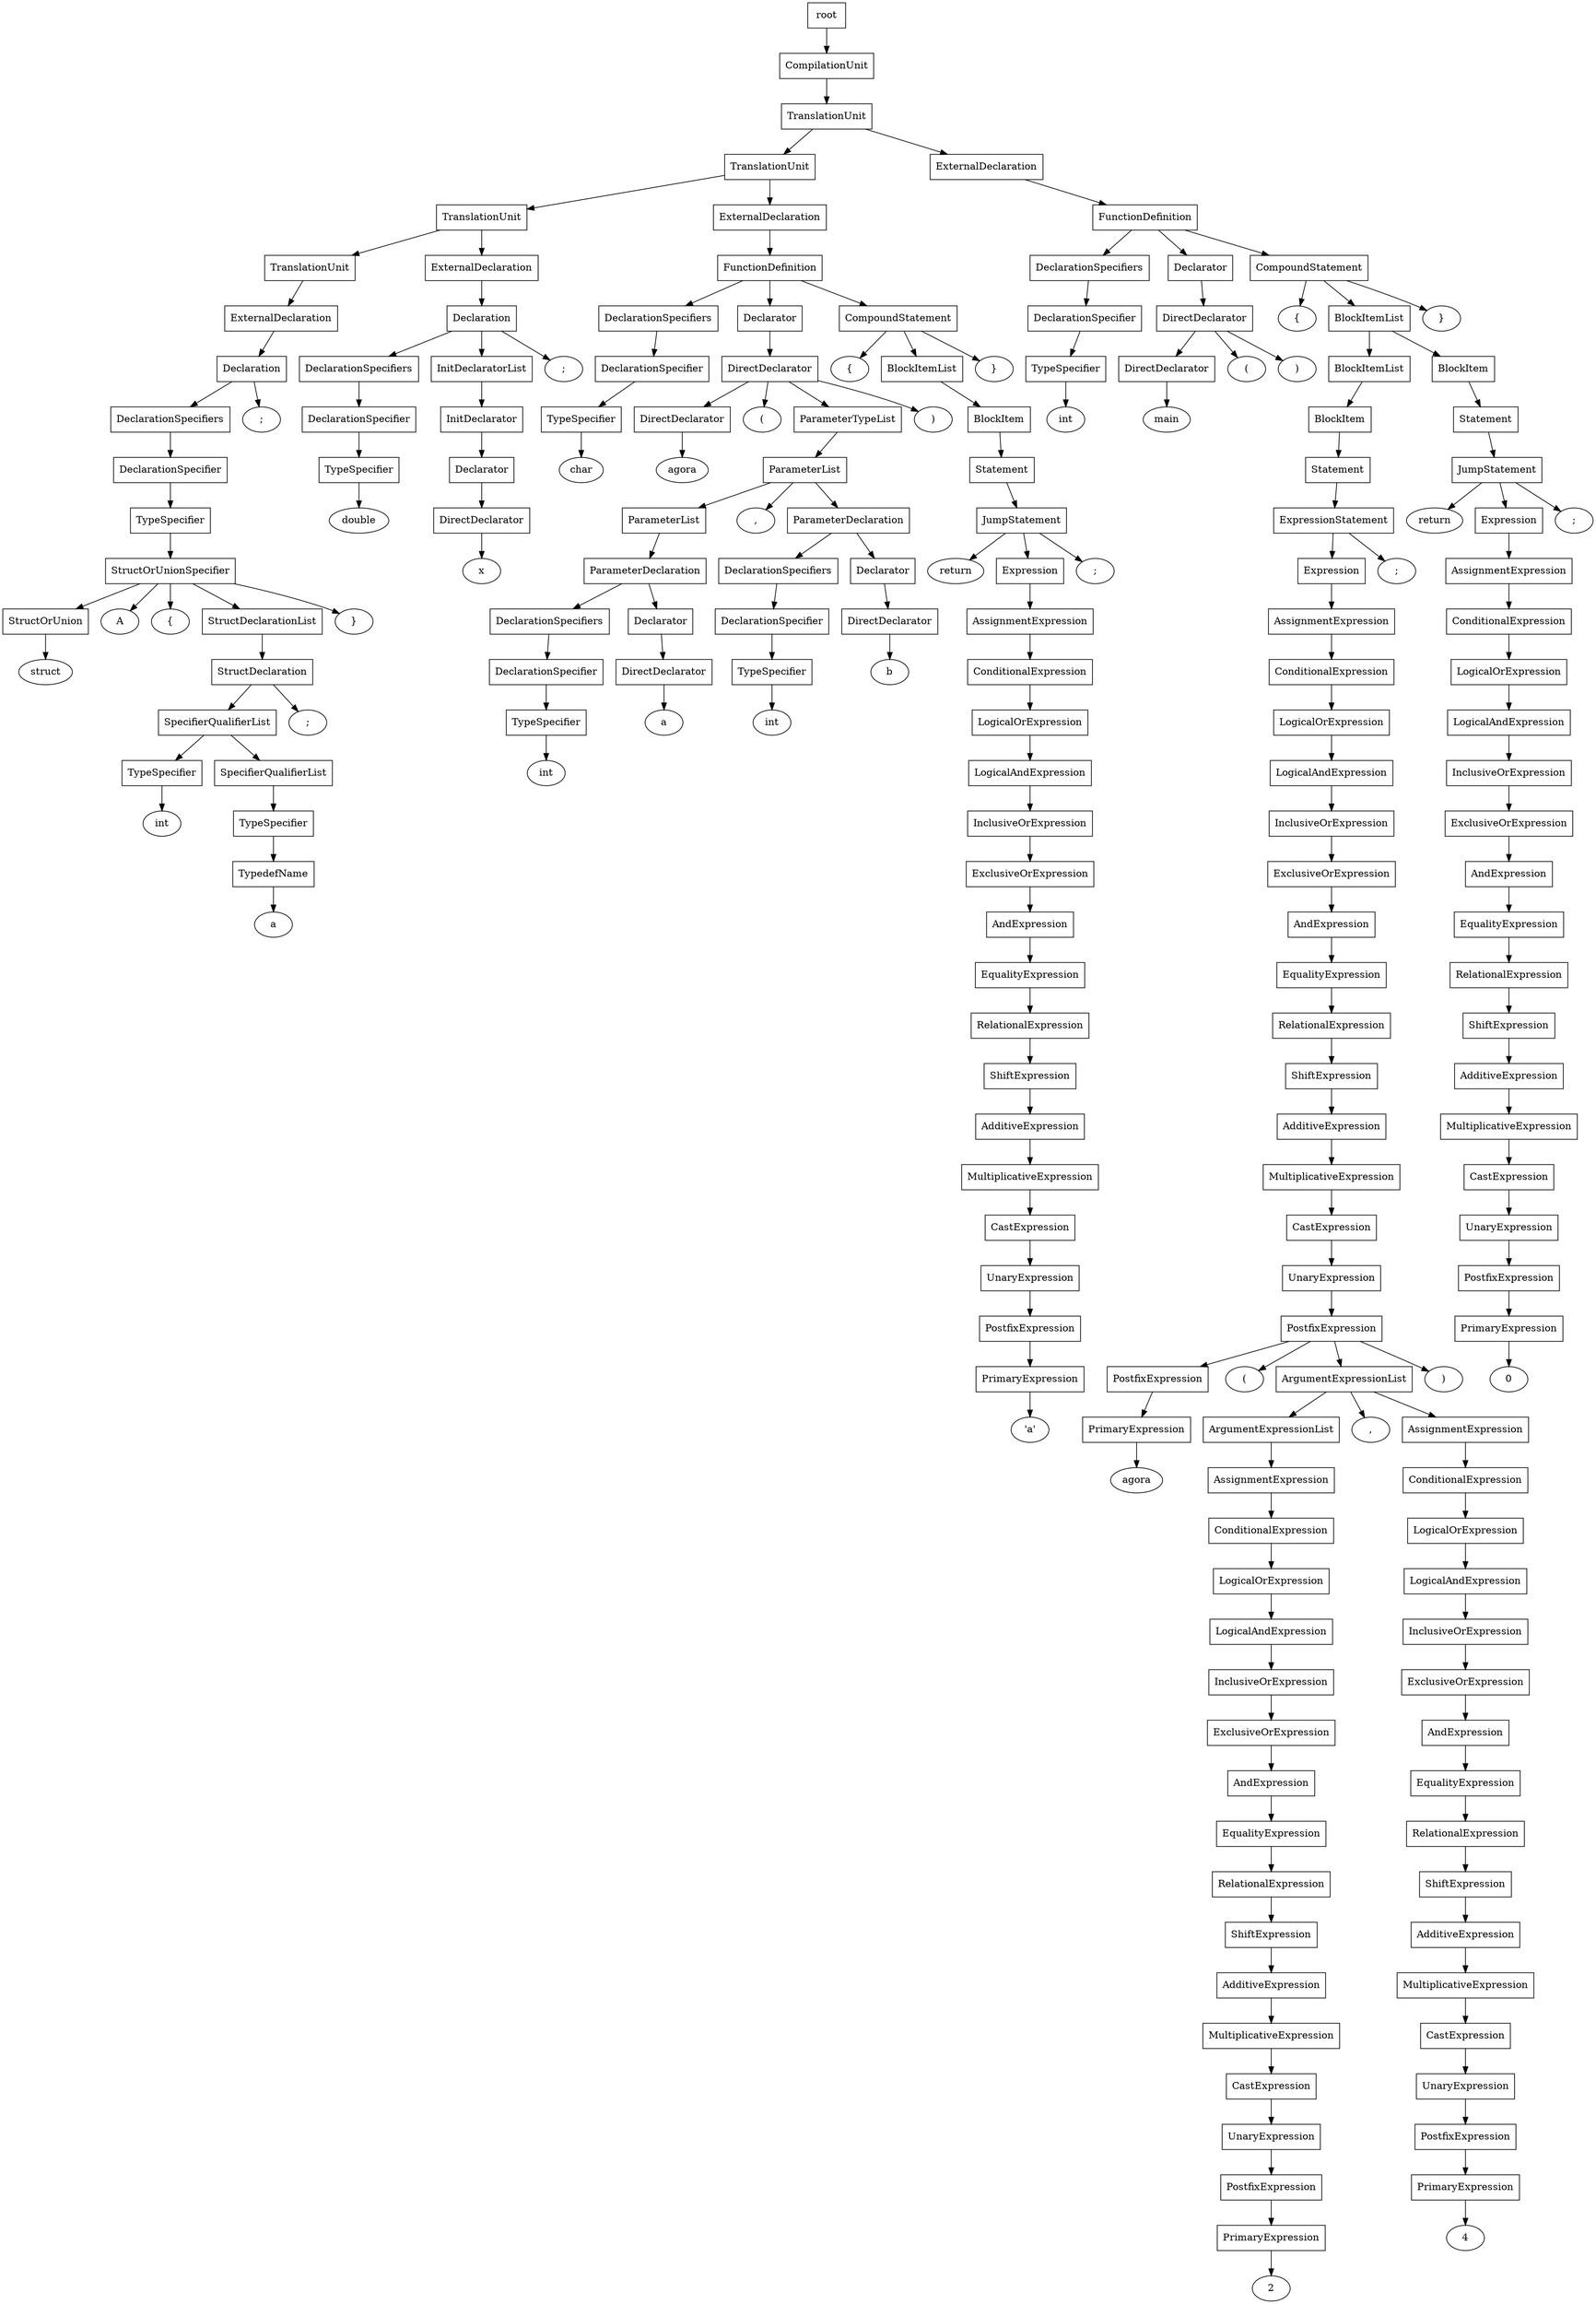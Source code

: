 digraph G {
	splines="TRUE";
	n_0 [label="root", shape="rectangle"]
	n_0 -> n_1
	n_1 [label="CompilationUnit", shape="rectangle"]
	n_1 -> n_2
	n_2 [label="TranslationUnit", shape="rectangle"]
	n_2 -> n_3
	n_3 [label="TranslationUnit", shape="rectangle"]
	n_3 -> n_5
	n_5 [label="TranslationUnit", shape="rectangle"]
	n_5 -> n_8
	n_8 [label="TranslationUnit", shape="rectangle"]
	n_8 -> n_14
	n_14 [label="ExternalDeclaration", shape="rectangle"]
	n_14 -> n_24
	n_24 [label="Declaration", shape="rectangle"]
	n_24 -> n_39
	n_39 [label="DeclarationSpecifiers", shape="rectangle"]
	n_39 -> n_53
	n_53 [label="DeclarationSpecifier", shape="rectangle"]
	n_53 -> n_62
	n_62 [label="TypeSpecifier", shape="rectangle"]
	n_62 -> n_73
	n_73 [label="StructOrUnionSpecifier", shape="rectangle"]
	n_73 -> n_84
	n_84 [label="StructOrUnion", shape="rectangle"]
	n_84 -> n_96
	n_96 [label="struct", shape="ellipse"]
	n_73 -> n_85
	n_85 [label="A", shape="ellipse"]
	n_73 -> n_86
	n_86 [label="{", shape="ellipse"]
	n_73 -> n_87
	n_87 [label="StructDeclarationList", shape="rectangle"]
	n_87 -> n_97
	n_97 [label="StructDeclaration", shape="rectangle"]
	n_97 -> n_105
	n_105 [label="SpecifierQualifierList", shape="rectangle"]
	n_105 -> n_113
	n_113 [label="TypeSpecifier", shape="rectangle"]
	n_113 -> n_119
	n_119 [label="int", shape="ellipse"]
	n_105 -> n_114
	n_114 [label="SpecifierQualifierList", shape="rectangle"]
	n_114 -> n_120
	n_120 [label="TypeSpecifier", shape="rectangle"]
	n_120 -> n_124
	n_124 [label="TypedefName", shape="rectangle"]
	n_124 -> n_128
	n_128 [label="a", shape="ellipse"]
	n_97 -> n_106
	n_106 [label=";", shape="ellipse"]
	n_73 -> n_88
	n_88 [label="}", shape="ellipse"]
	n_24 -> n_40
	n_40 [label=";", shape="ellipse"]
	n_5 -> n_9
	n_9 [label="ExternalDeclaration", shape="rectangle"]
	n_9 -> n_15
	n_15 [label="Declaration", shape="rectangle"]
	n_15 -> n_25
	n_25 [label="DeclarationSpecifiers", shape="rectangle"]
	n_25 -> n_41
	n_41 [label="DeclarationSpecifier", shape="rectangle"]
	n_41 -> n_54
	n_54 [label="TypeSpecifier", shape="rectangle"]
	n_54 -> n_63
	n_63 [label="double", shape="ellipse"]
	n_15 -> n_26
	n_26 [label="InitDeclaratorList", shape="rectangle"]
	n_26 -> n_42
	n_42 [label="InitDeclarator", shape="rectangle"]
	n_42 -> n_55
	n_55 [label="Declarator", shape="rectangle"]
	n_55 -> n_64
	n_64 [label="DirectDeclarator", shape="rectangle"]
	n_64 -> n_74
	n_74 [label="x", shape="ellipse"]
	n_15 -> n_27
	n_27 [label=";", shape="ellipse"]
	n_3 -> n_6
	n_6 [label="ExternalDeclaration", shape="rectangle"]
	n_6 -> n_10
	n_10 [label="FunctionDefinition", shape="rectangle"]
	n_10 -> n_16
	n_16 [label="DeclarationSpecifiers", shape="rectangle"]
	n_16 -> n_28
	n_28 [label="DeclarationSpecifier", shape="rectangle"]
	n_28 -> n_43
	n_43 [label="TypeSpecifier", shape="rectangle"]
	n_43 -> n_56
	n_56 [label="char", shape="ellipse"]
	n_10 -> n_17
	n_17 [label="Declarator", shape="rectangle"]
	n_17 -> n_29
	n_29 [label="DirectDeclarator", shape="rectangle"]
	n_29 -> n_44
	n_44 [label="DirectDeclarator", shape="rectangle"]
	n_44 -> n_57
	n_57 [label="agora", shape="ellipse"]
	n_29 -> n_45
	n_45 [label="(", shape="ellipse"]
	n_29 -> n_46
	n_46 [label="ParameterTypeList", shape="rectangle"]
	n_46 -> n_58
	n_58 [label="ParameterList", shape="rectangle"]
	n_58 -> n_65
	n_65 [label="ParameterList", shape="rectangle"]
	n_65 -> n_75
	n_75 [label="ParameterDeclaration", shape="rectangle"]
	n_75 -> n_89
	n_89 [label="DeclarationSpecifiers", shape="rectangle"]
	n_89 -> n_98
	n_98 [label="DeclarationSpecifier", shape="rectangle"]
	n_98 -> n_107
	n_107 [label="TypeSpecifier", shape="rectangle"]
	n_107 -> n_115
	n_115 [label="int", shape="ellipse"]
	n_75 -> n_90
	n_90 [label="Declarator", shape="rectangle"]
	n_90 -> n_99
	n_99 [label="DirectDeclarator", shape="rectangle"]
	n_99 -> n_108
	n_108 [label="a", shape="ellipse"]
	n_58 -> n_66
	n_66 [label=",", shape="ellipse"]
	n_58 -> n_67
	n_67 [label="ParameterDeclaration", shape="rectangle"]
	n_67 -> n_76
	n_76 [label="DeclarationSpecifiers", shape="rectangle"]
	n_76 -> n_91
	n_91 [label="DeclarationSpecifier", shape="rectangle"]
	n_91 -> n_100
	n_100 [label="TypeSpecifier", shape="rectangle"]
	n_100 -> n_109
	n_109 [label="int", shape="ellipse"]
	n_67 -> n_77
	n_77 [label="Declarator", shape="rectangle"]
	n_77 -> n_92
	n_92 [label="DirectDeclarator", shape="rectangle"]
	n_92 -> n_101
	n_101 [label="b", shape="ellipse"]
	n_29 -> n_47
	n_47 [label=")", shape="ellipse"]
	n_10 -> n_18
	n_18 [label="CompoundStatement", shape="rectangle"]
	n_18 -> n_30
	n_30 [label="{", shape="ellipse"]
	n_18 -> n_31
	n_31 [label="BlockItemList", shape="rectangle"]
	n_31 -> n_48
	n_48 [label="BlockItem", shape="rectangle"]
	n_48 -> n_59
	n_59 [label="Statement", shape="rectangle"]
	n_59 -> n_68
	n_68 [label="JumpStatement", shape="rectangle"]
	n_68 -> n_78
	n_78 [label="return", shape="ellipse"]
	n_68 -> n_79
	n_79 [label="Expression", shape="rectangle"]
	n_79 -> n_93
	n_93 [label="AssignmentExpression", shape="rectangle"]
	n_93 -> n_102
	n_102 [label="ConditionalExpression", shape="rectangle"]
	n_102 -> n_110
	n_110 [label="LogicalOrExpression", shape="rectangle"]
	n_110 -> n_116
	n_116 [label="LogicalAndExpression", shape="rectangle"]
	n_116 -> n_121
	n_121 [label="InclusiveOrExpression", shape="rectangle"]
	n_121 -> n_125
	n_125 [label="ExclusiveOrExpression", shape="rectangle"]
	n_125 -> n_129
	n_129 [label="AndExpression", shape="rectangle"]
	n_129 -> n_132
	n_132 [label="EqualityExpression", shape="rectangle"]
	n_132 -> n_135
	n_135 [label="RelationalExpression", shape="rectangle"]
	n_135 -> n_138
	n_138 [label="ShiftExpression", shape="rectangle"]
	n_138 -> n_141
	n_141 [label="AdditiveExpression", shape="rectangle"]
	n_141 -> n_144
	n_144 [label="MultiplicativeExpression", shape="rectangle"]
	n_144 -> n_147
	n_147 [label="CastExpression", shape="rectangle"]
	n_147 -> n_150
	n_150 [label="UnaryExpression", shape="rectangle"]
	n_150 -> n_153
	n_153 [label="PostfixExpression", shape="rectangle"]
	n_153 -> n_156
	n_156 [label="PrimaryExpression", shape="rectangle"]
	n_156 -> n_162
	n_162 [label="'a'", shape="ellipse"]
	n_68 -> n_80
	n_80 [label=";", shape="ellipse"]
	n_18 -> n_32
	n_32 [label="}", shape="ellipse"]
	n_2 -> n_4
	n_4 [label="ExternalDeclaration", shape="rectangle"]
	n_4 -> n_7
	n_7 [label="FunctionDefinition", shape="rectangle"]
	n_7 -> n_11
	n_11 [label="DeclarationSpecifiers", shape="rectangle"]
	n_11 -> n_19
	n_19 [label="DeclarationSpecifier", shape="rectangle"]
	n_19 -> n_33
	n_33 [label="TypeSpecifier", shape="rectangle"]
	n_33 -> n_49
	n_49 [label="int", shape="ellipse"]
	n_7 -> n_12
	n_12 [label="Declarator", shape="rectangle"]
	n_12 -> n_20
	n_20 [label="DirectDeclarator", shape="rectangle"]
	n_20 -> n_34
	n_34 [label="DirectDeclarator", shape="rectangle"]
	n_34 -> n_50
	n_50 [label="main", shape="ellipse"]
	n_20 -> n_35
	n_35 [label="(", shape="ellipse"]
	n_20 -> n_36
	n_36 [label=")", shape="ellipse"]
	n_7 -> n_13
	n_13 [label="CompoundStatement", shape="rectangle"]
	n_13 -> n_21
	n_21 [label="{", shape="ellipse"]
	n_13 -> n_22
	n_22 [label="BlockItemList", shape="rectangle"]
	n_22 -> n_37
	n_37 [label="BlockItemList", shape="rectangle"]
	n_37 -> n_51
	n_51 [label="BlockItem", shape="rectangle"]
	n_51 -> n_60
	n_60 [label="Statement", shape="rectangle"]
	n_60 -> n_69
	n_69 [label="ExpressionStatement", shape="rectangle"]
	n_69 -> n_81
	n_81 [label="Expression", shape="rectangle"]
	n_81 -> n_94
	n_94 [label="AssignmentExpression", shape="rectangle"]
	n_94 -> n_103
	n_103 [label="ConditionalExpression", shape="rectangle"]
	n_103 -> n_111
	n_111 [label="LogicalOrExpression", shape="rectangle"]
	n_111 -> n_117
	n_117 [label="LogicalAndExpression", shape="rectangle"]
	n_117 -> n_122
	n_122 [label="InclusiveOrExpression", shape="rectangle"]
	n_122 -> n_126
	n_126 [label="ExclusiveOrExpression", shape="rectangle"]
	n_126 -> n_130
	n_130 [label="AndExpression", shape="rectangle"]
	n_130 -> n_133
	n_133 [label="EqualityExpression", shape="rectangle"]
	n_133 -> n_136
	n_136 [label="RelationalExpression", shape="rectangle"]
	n_136 -> n_139
	n_139 [label="ShiftExpression", shape="rectangle"]
	n_139 -> n_142
	n_142 [label="AdditiveExpression", shape="rectangle"]
	n_142 -> n_145
	n_145 [label="MultiplicativeExpression", shape="rectangle"]
	n_145 -> n_148
	n_148 [label="CastExpression", shape="rectangle"]
	n_148 -> n_151
	n_151 [label="UnaryExpression", shape="rectangle"]
	n_151 -> n_154
	n_154 [label="PostfixExpression", shape="rectangle"]
	n_154 -> n_157
	n_157 [label="PostfixExpression", shape="rectangle"]
	n_157 -> n_163
	n_163 [label="PrimaryExpression", shape="rectangle"]
	n_163 -> n_167
	n_167 [label="agora", shape="ellipse"]
	n_154 -> n_158
	n_158 [label="(", shape="ellipse"]
	n_154 -> n_159
	n_159 [label="ArgumentExpressionList", shape="rectangle"]
	n_159 -> n_164
	n_164 [label="ArgumentExpressionList", shape="rectangle"]
	n_164 -> n_168
	n_168 [label="AssignmentExpression", shape="rectangle"]
	n_168 -> n_170
	n_170 [label="ConditionalExpression", shape="rectangle"]
	n_170 -> n_172
	n_172 [label="LogicalOrExpression", shape="rectangle"]
	n_172 -> n_174
	n_174 [label="LogicalAndExpression", shape="rectangle"]
	n_174 -> n_176
	n_176 [label="InclusiveOrExpression", shape="rectangle"]
	n_176 -> n_178
	n_178 [label="ExclusiveOrExpression", shape="rectangle"]
	n_178 -> n_180
	n_180 [label="AndExpression", shape="rectangle"]
	n_180 -> n_182
	n_182 [label="EqualityExpression", shape="rectangle"]
	n_182 -> n_184
	n_184 [label="RelationalExpression", shape="rectangle"]
	n_184 -> n_186
	n_186 [label="ShiftExpression", shape="rectangle"]
	n_186 -> n_188
	n_188 [label="AdditiveExpression", shape="rectangle"]
	n_188 -> n_190
	n_190 [label="MultiplicativeExpression", shape="rectangle"]
	n_190 -> n_192
	n_192 [label="CastExpression", shape="rectangle"]
	n_192 -> n_194
	n_194 [label="UnaryExpression", shape="rectangle"]
	n_194 -> n_196
	n_196 [label="PostfixExpression", shape="rectangle"]
	n_196 -> n_198
	n_198 [label="PrimaryExpression", shape="rectangle"]
	n_198 -> n_200
	n_200 [label="2", shape="ellipse"]
	n_159 -> n_165
	n_165 [label=",", shape="ellipse"]
	n_159 -> n_166
	n_166 [label="AssignmentExpression", shape="rectangle"]
	n_166 -> n_169
	n_169 [label="ConditionalExpression", shape="rectangle"]
	n_169 -> n_171
	n_171 [label="LogicalOrExpression", shape="rectangle"]
	n_171 -> n_173
	n_173 [label="LogicalAndExpression", shape="rectangle"]
	n_173 -> n_175
	n_175 [label="InclusiveOrExpression", shape="rectangle"]
	n_175 -> n_177
	n_177 [label="ExclusiveOrExpression", shape="rectangle"]
	n_177 -> n_179
	n_179 [label="AndExpression", shape="rectangle"]
	n_179 -> n_181
	n_181 [label="EqualityExpression", shape="rectangle"]
	n_181 -> n_183
	n_183 [label="RelationalExpression", shape="rectangle"]
	n_183 -> n_185
	n_185 [label="ShiftExpression", shape="rectangle"]
	n_185 -> n_187
	n_187 [label="AdditiveExpression", shape="rectangle"]
	n_187 -> n_189
	n_189 [label="MultiplicativeExpression", shape="rectangle"]
	n_189 -> n_191
	n_191 [label="CastExpression", shape="rectangle"]
	n_191 -> n_193
	n_193 [label="UnaryExpression", shape="rectangle"]
	n_193 -> n_195
	n_195 [label="PostfixExpression", shape="rectangle"]
	n_195 -> n_197
	n_197 [label="PrimaryExpression", shape="rectangle"]
	n_197 -> n_199
	n_199 [label="4", shape="ellipse"]
	n_154 -> n_160
	n_160 [label=")", shape="ellipse"]
	n_69 -> n_82
	n_82 [label=";", shape="ellipse"]
	n_22 -> n_38
	n_38 [label="BlockItem", shape="rectangle"]
	n_38 -> n_52
	n_52 [label="Statement", shape="rectangle"]
	n_52 -> n_61
	n_61 [label="JumpStatement", shape="rectangle"]
	n_61 -> n_70
	n_70 [label="return", shape="ellipse"]
	n_61 -> n_71
	n_71 [label="Expression", shape="rectangle"]
	n_71 -> n_83
	n_83 [label="AssignmentExpression", shape="rectangle"]
	n_83 -> n_95
	n_95 [label="ConditionalExpression", shape="rectangle"]
	n_95 -> n_104
	n_104 [label="LogicalOrExpression", shape="rectangle"]
	n_104 -> n_112
	n_112 [label="LogicalAndExpression", shape="rectangle"]
	n_112 -> n_118
	n_118 [label="InclusiveOrExpression", shape="rectangle"]
	n_118 -> n_123
	n_123 [label="ExclusiveOrExpression", shape="rectangle"]
	n_123 -> n_127
	n_127 [label="AndExpression", shape="rectangle"]
	n_127 -> n_131
	n_131 [label="EqualityExpression", shape="rectangle"]
	n_131 -> n_134
	n_134 [label="RelationalExpression", shape="rectangle"]
	n_134 -> n_137
	n_137 [label="ShiftExpression", shape="rectangle"]
	n_137 -> n_140
	n_140 [label="AdditiveExpression", shape="rectangle"]
	n_140 -> n_143
	n_143 [label="MultiplicativeExpression", shape="rectangle"]
	n_143 -> n_146
	n_146 [label="CastExpression", shape="rectangle"]
	n_146 -> n_149
	n_149 [label="UnaryExpression", shape="rectangle"]
	n_149 -> n_152
	n_152 [label="PostfixExpression", shape="rectangle"]
	n_152 -> n_155
	n_155 [label="PrimaryExpression", shape="rectangle"]
	n_155 -> n_161
	n_161 [label="0", shape="ellipse"]
	n_61 -> n_72
	n_72 [label=";", shape="ellipse"]
	n_13 -> n_23
	n_23 [label="}", shape="ellipse"]
}